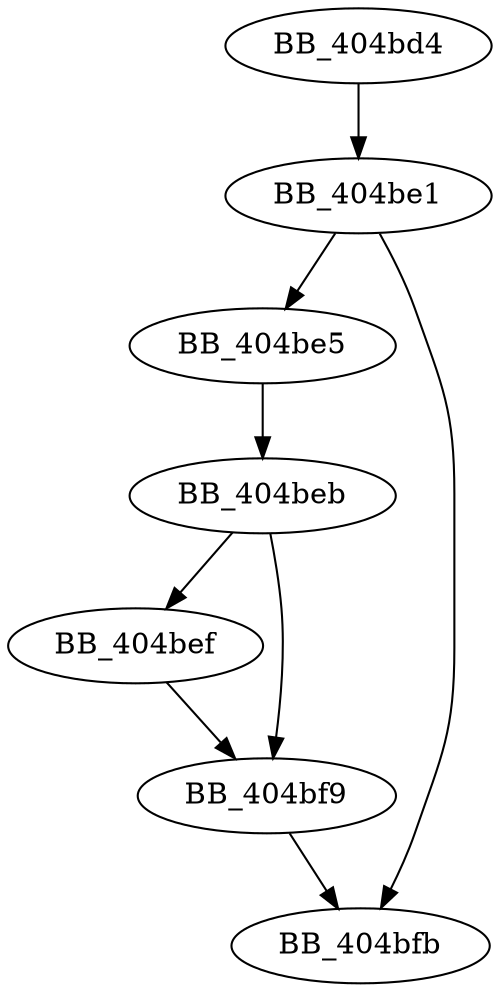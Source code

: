 DiGraph sub_404BD4{
BB_404bd4->BB_404be1
BB_404be1->BB_404be5
BB_404be1->BB_404bfb
BB_404be5->BB_404beb
BB_404beb->BB_404bef
BB_404beb->BB_404bf9
BB_404bef->BB_404bf9
BB_404bf9->BB_404bfb
}
